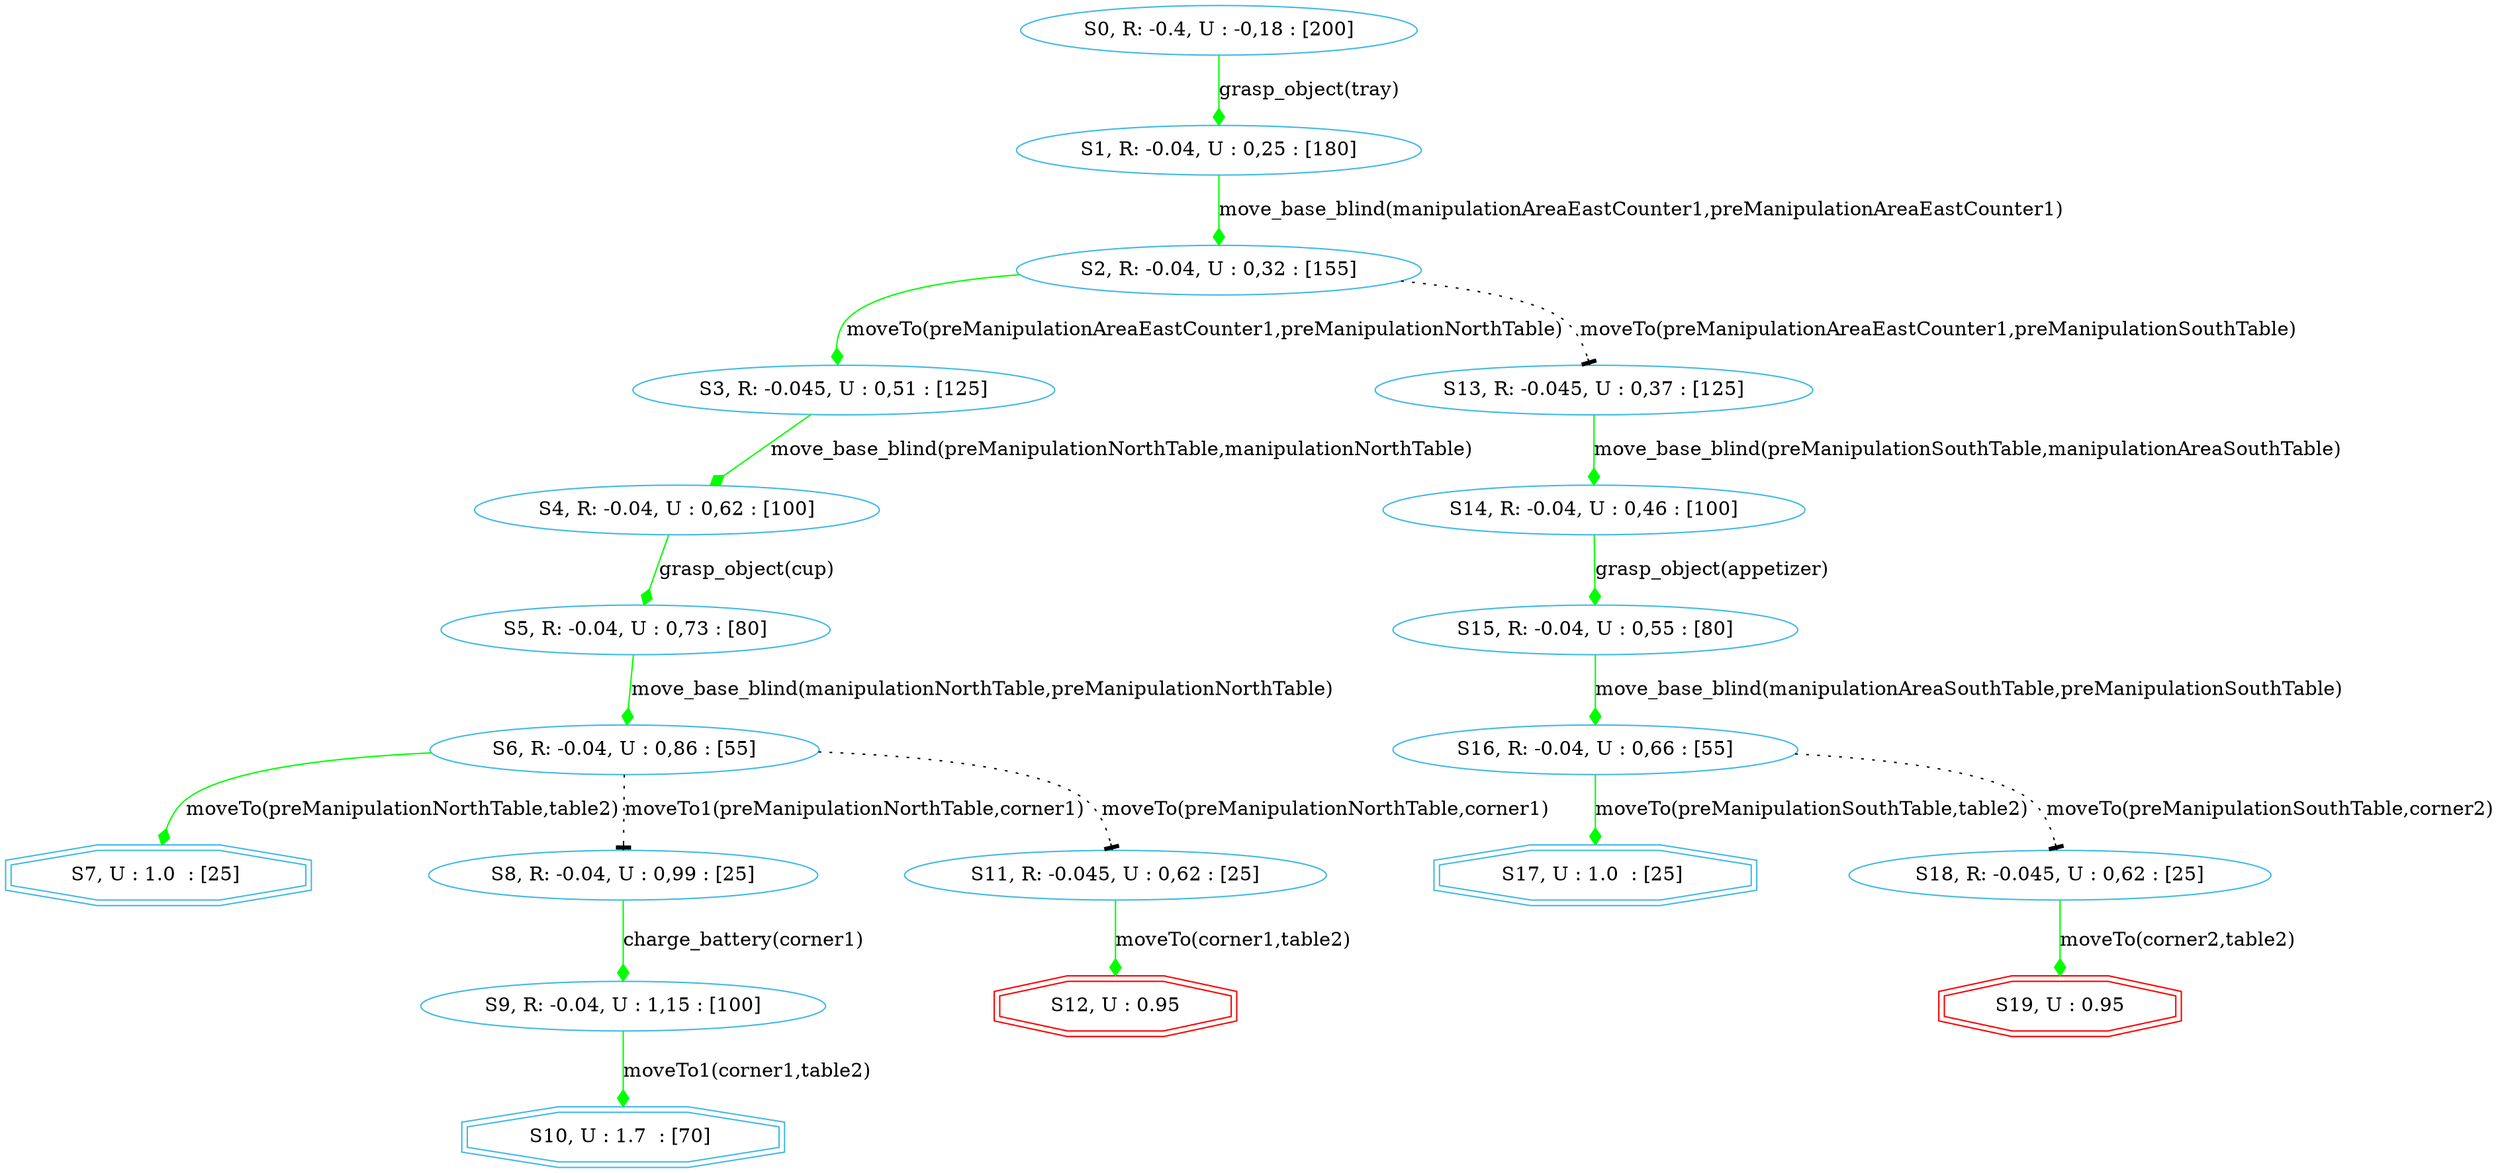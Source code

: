 digraph {
  node [color="#40b9e5" ]
 size="60,17";
"7" [label=" S7, U : 1.0  : [25]  " shape=doubleoctagon];
"10" [label=" S10, U : 1.7  : [70]  " shape=doubleoctagon];
"12" [label=" S12, U : 0.95 " color = red ,  shape=doubleoctagon]
"17" [label=" S17, U : 1.0  : [25]  " shape=doubleoctagon];
"19" [label=" S19, U : 0.95 " color = red ,  shape=doubleoctagon]
"0" [label=" S0, R: -0.4, U : -0,18 : [200] "]"1" [label=" S1, R: -0.04, U : 0,25 : [180] "]"2" [label=" S2, R: -0.04, U : 0,32 : [155] "]"3" [label=" S3, R: -0.045, U : 0,51 : [125] "]"4" [label=" S4, R: -0.04, U : 0,62 : [100] "]"5" [label=" S5, R: -0.04, U : 0,73 : [80] "]"6" [label=" S6, R: -0.04, U : 0,86 : [55] "]"8" [label=" S8, R: -0.04, U : 0,99 : [25] "]"9" [label=" S9, R: -0.04, U : 1,15 : [100] "]"11" [label=" S11, R: -0.045, U : 0,62 : [25] "]"13" [label=" S13, R: -0.045, U : 0,37 : [125] "]"14" [label=" S14, R: -0.04, U : 0,46 : [100] "]"15" [label=" S15, R: -0.04, U : 0,55 : [80] "]"16" [label=" S16, R: -0.04, U : 0,66 : [55] "]"18" [label=" S18, R: -0.045, U : 0,62 : [25] "]"0" -> "1" [ label="grasp_object(tray)"
, arrowhead = diamond , color=green];"1" -> "2" [ label="move_base_blind(manipulationAreaEastCounter1,preManipulationAreaEastCounter1)"
, arrowhead = diamond , color=green];"2" -> "3" [ label="moveTo(preManipulationAreaEastCounter1,preManipulationNorthTable)"
, arrowhead = diamond , color=green];"2" -> "13" [ label="moveTo(preManipulationAreaEastCounter1,preManipulationSouthTable)"
,style=dotted, arrowhead=tee];"3" -> "4" [ label="move_base_blind(preManipulationNorthTable,manipulationNorthTable)"
, arrowhead = diamond , color=green];"4" -> "5" [ label="grasp_object(cup)"
, arrowhead = diamond , color=green];"5" -> "6" [ label="move_base_blind(manipulationNorthTable,preManipulationNorthTable)"
, arrowhead = diamond , color=green];"6" -> "7" [ label="moveTo(preManipulationNorthTable,table2)"
, arrowhead = diamond , color=green];"6" -> "8" [ label="moveTo1(preManipulationNorthTable,corner1)"
,style=dotted, arrowhead=tee];"6" -> "11" [ label="moveTo(preManipulationNorthTable,corner1)"
,style=dotted, arrowhead=tee];"8" -> "9" [ label="charge_battery(corner1)"
, arrowhead = diamond , color=green];"9" -> "10" [ label="moveTo1(corner1,table2)"
, arrowhead = diamond , color=green];"11" -> "12" [ label="moveTo(corner1,table2)"
, arrowhead = diamond , color=green];"13" -> "14" [ label="move_base_blind(preManipulationSouthTable,manipulationAreaSouthTable)"
, arrowhead = diamond , color=green];"14" -> "15" [ label="grasp_object(appetizer)"
, arrowhead = diamond , color=green];"15" -> "16" [ label="move_base_blind(manipulationAreaSouthTable,preManipulationSouthTable)"
, arrowhead = diamond , color=green];"16" -> "17" [ label="moveTo(preManipulationSouthTable,table2)"
, arrowhead = diamond , color=green];"16" -> "18" [ label="moveTo(preManipulationSouthTable,corner2)"
,style=dotted, arrowhead=tee];"18" -> "19" [ label="moveTo(corner2,table2)"
, arrowhead = diamond , color=green];}
